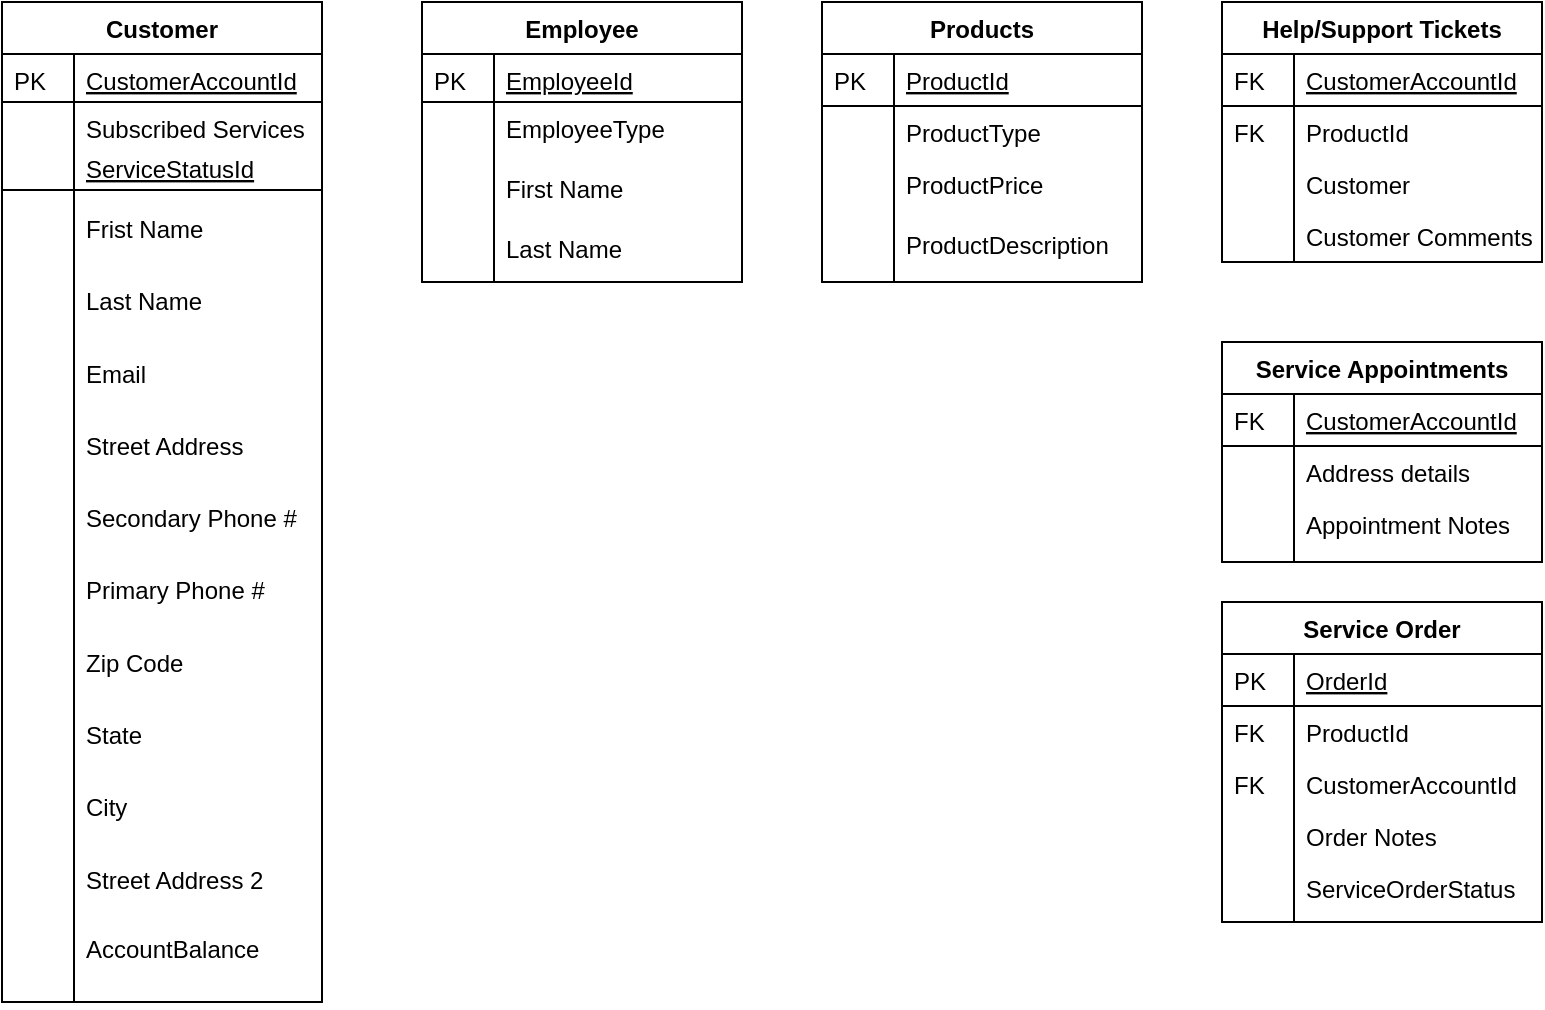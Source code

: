 <mxfile version="13.2.2" type="device" pages="2"><diagram id="C5RBs43oDa-KdzZeNtuy" name="Page-1"><mxGraphModel dx="1385" dy="718" grid="1" gridSize="10" guides="1" tooltips="1" connect="1" arrows="1" fold="1" page="1" pageScale="1" pageWidth="2000" pageHeight="1000" math="0" shadow="0"><root><mxCell id="WIyWlLk6GJQsqaUBKTNV-0"/><mxCell id="WIyWlLk6GJQsqaUBKTNV-1" parent="WIyWlLk6GJQsqaUBKTNV-0"/><mxCell id="6TIMgEVqLpASCkHf7_J--1" value="Customer" style="swimlane;fontStyle=1;childLayout=stackLayout;horizontal=1;startSize=26;horizontalStack=0;resizeParent=1;resizeLast=0;collapsible=1;marginBottom=0;rounded=0;shadow=0;strokeWidth=1;" parent="WIyWlLk6GJQsqaUBKTNV-1" vertex="1"><mxGeometry x="190" y="70" width="160" height="500" as="geometry"><mxRectangle x="260" y="270" width="160" height="26" as="alternateBounds"/></mxGeometry></mxCell><mxCell id="6TIMgEVqLpASCkHf7_J--2" value="CustomerAccountId" style="shape=partialRectangle;top=0;left=0;right=0;bottom=1;align=left;verticalAlign=top;fillColor=none;spacingLeft=40;spacingRight=4;overflow=hidden;rotatable=0;points=[[0,0.5],[1,0.5]];portConstraint=eastwest;dropTarget=0;rounded=0;shadow=0;strokeWidth=1;fontStyle=4" parent="6TIMgEVqLpASCkHf7_J--1" vertex="1"><mxGeometry y="26" width="160" height="24" as="geometry"/></mxCell><mxCell id="6TIMgEVqLpASCkHf7_J--3" value="PK" style="shape=partialRectangle;top=0;left=0;bottom=0;fillColor=none;align=left;verticalAlign=top;spacingLeft=4;spacingRight=4;overflow=hidden;rotatable=0;points=[];portConstraint=eastwest;part=1;" parent="6TIMgEVqLpASCkHf7_J--2" vertex="1" connectable="0"><mxGeometry width="36" height="24" as="geometry"/></mxCell><mxCell id="6TIMgEVqLpASCkHf7_J--72" value="Subscribed Services" style="shape=partialRectangle;top=0;left=0;right=0;bottom=0;align=left;verticalAlign=top;fillColor=none;spacingLeft=40;spacingRight=4;overflow=hidden;rotatable=0;points=[[0,0.5],[1,0.5]];portConstraint=eastwest;dropTarget=0;rounded=0;shadow=0;strokeWidth=1;" parent="6TIMgEVqLpASCkHf7_J--1" vertex="1"><mxGeometry y="50" width="160" height="50" as="geometry"/></mxCell><mxCell id="6TIMgEVqLpASCkHf7_J--73" value="" style="shape=partialRectangle;top=0;left=0;bottom=0;fillColor=none;align=left;verticalAlign=top;spacingLeft=4;spacingRight=4;overflow=hidden;rotatable=0;points=[];portConstraint=eastwest;part=1;" parent="6TIMgEVqLpASCkHf7_J--72" vertex="1" connectable="0"><mxGeometry width="36" height="50.0" as="geometry"/></mxCell><mxCell id="6TIMgEVqLpASCkHf7_J--4" value="Frist Name" style="shape=partialRectangle;top=0;left=0;right=0;bottom=0;align=left;verticalAlign=top;fillColor=none;spacingLeft=40;spacingRight=4;overflow=hidden;rotatable=0;points=[[0,0.5],[1,0.5]];portConstraint=eastwest;dropTarget=0;rounded=0;shadow=0;strokeWidth=1;" parent="6TIMgEVqLpASCkHf7_J--1" vertex="1"><mxGeometry y="100" width="160" height="36.14" as="geometry"/></mxCell><mxCell id="6TIMgEVqLpASCkHf7_J--5" value="" style="shape=partialRectangle;top=0;left=0;bottom=0;fillColor=none;align=left;verticalAlign=top;spacingLeft=4;spacingRight=4;overflow=hidden;rotatable=0;points=[];portConstraint=eastwest;part=1;" parent="6TIMgEVqLpASCkHf7_J--4" vertex="1" connectable="0"><mxGeometry width="36" height="36.14" as="geometry"/></mxCell><mxCell id="6TIMgEVqLpASCkHf7_J--220" value="Last Name" style="shape=partialRectangle;top=0;left=0;right=0;bottom=0;align=left;verticalAlign=top;fillColor=none;spacingLeft=40;spacingRight=4;overflow=hidden;rotatable=0;points=[[0,0.5],[1,0.5]];portConstraint=eastwest;dropTarget=0;rounded=0;shadow=0;strokeWidth=1;" parent="6TIMgEVqLpASCkHf7_J--1" vertex="1"><mxGeometry y="136.14" width="160" height="36.14" as="geometry"/></mxCell><mxCell id="6TIMgEVqLpASCkHf7_J--221" value="" style="shape=partialRectangle;top=0;left=0;bottom=0;fillColor=none;align=left;verticalAlign=top;spacingLeft=4;spacingRight=4;overflow=hidden;rotatable=0;points=[];portConstraint=eastwest;part=1;" parent="6TIMgEVqLpASCkHf7_J--220" vertex="1" connectable="0"><mxGeometry width="36" height="36.14" as="geometry"/></mxCell><mxCell id="6TIMgEVqLpASCkHf7_J--6" value="Email" style="shape=partialRectangle;top=0;left=0;right=0;bottom=0;align=left;verticalAlign=top;fillColor=none;spacingLeft=40;spacingRight=4;overflow=hidden;rotatable=0;points=[[0,0.5],[1,0.5]];portConstraint=eastwest;dropTarget=0;rounded=0;shadow=0;strokeWidth=1;" parent="6TIMgEVqLpASCkHf7_J--1" vertex="1"><mxGeometry y="172.279" width="160" height="36.14" as="geometry"/></mxCell><mxCell id="6TIMgEVqLpASCkHf7_J--7" value="" style="shape=partialRectangle;top=0;left=0;bottom=0;fillColor=none;align=left;verticalAlign=top;spacingLeft=4;spacingRight=4;overflow=hidden;rotatable=0;points=[];portConstraint=eastwest;part=1;" parent="6TIMgEVqLpASCkHf7_J--6" vertex="1" connectable="0"><mxGeometry width="36" height="36.14" as="geometry"/></mxCell><mxCell id="6TIMgEVqLpASCkHf7_J--60" value="Street Address" style="shape=partialRectangle;top=0;left=0;right=0;bottom=0;align=left;verticalAlign=top;fillColor=none;spacingLeft=40;spacingRight=4;overflow=hidden;rotatable=0;points=[[0,0.5],[1,0.5]];portConstraint=eastwest;dropTarget=0;rounded=0;shadow=0;strokeWidth=1;" parent="6TIMgEVqLpASCkHf7_J--1" vertex="1"><mxGeometry y="208.419" width="160" height="36.14" as="geometry"/></mxCell><mxCell id="6TIMgEVqLpASCkHf7_J--61" value="" style="shape=partialRectangle;top=0;left=0;bottom=0;fillColor=none;align=left;verticalAlign=top;spacingLeft=4;spacingRight=4;overflow=hidden;rotatable=0;points=[];portConstraint=eastwest;part=1;" parent="6TIMgEVqLpASCkHf7_J--60" vertex="1" connectable="0"><mxGeometry width="36" height="36.14" as="geometry"/></mxCell><mxCell id="6TIMgEVqLpASCkHf7_J--70" value="Secondary Phone #" style="shape=partialRectangle;top=0;left=0;right=0;bottom=0;align=left;verticalAlign=top;fillColor=none;spacingLeft=40;spacingRight=4;overflow=hidden;rotatable=0;points=[[0,0.5],[1,0.5]];portConstraint=eastwest;dropTarget=0;rounded=0;shadow=0;strokeWidth=1;" parent="6TIMgEVqLpASCkHf7_J--1" vertex="1"><mxGeometry y="244.558" width="160" height="36.14" as="geometry"/></mxCell><mxCell id="6TIMgEVqLpASCkHf7_J--71" value="" style="shape=partialRectangle;top=0;left=0;bottom=0;fillColor=none;align=left;verticalAlign=top;spacingLeft=4;spacingRight=4;overflow=hidden;rotatable=0;points=[];portConstraint=eastwest;part=1;" parent="6TIMgEVqLpASCkHf7_J--70" vertex="1" connectable="0"><mxGeometry width="36" height="36.14" as="geometry"/></mxCell><mxCell id="6TIMgEVqLpASCkHf7_J--68" value="Primary Phone #" style="shape=partialRectangle;top=0;left=0;right=0;bottom=0;align=left;verticalAlign=top;fillColor=none;spacingLeft=40;spacingRight=4;overflow=hidden;rotatable=0;points=[[0,0.5],[1,0.5]];portConstraint=eastwest;dropTarget=0;rounded=0;shadow=0;strokeWidth=1;" parent="6TIMgEVqLpASCkHf7_J--1" vertex="1"><mxGeometry y="280.698" width="160" height="36.14" as="geometry"/></mxCell><mxCell id="6TIMgEVqLpASCkHf7_J--69" value="" style="shape=partialRectangle;top=0;left=0;bottom=0;fillColor=none;align=left;verticalAlign=top;spacingLeft=4;spacingRight=4;overflow=hidden;rotatable=0;points=[];portConstraint=eastwest;part=1;" parent="6TIMgEVqLpASCkHf7_J--68" vertex="1" connectable="0"><mxGeometry width="36" height="36.14" as="geometry"/></mxCell><mxCell id="6TIMgEVqLpASCkHf7_J--66" value="Zip Code" style="shape=partialRectangle;top=0;left=0;right=0;bottom=0;align=left;verticalAlign=top;fillColor=none;spacingLeft=40;spacingRight=4;overflow=hidden;rotatable=0;points=[[0,0.5],[1,0.5]];portConstraint=eastwest;dropTarget=0;rounded=0;shadow=0;strokeWidth=1;" parent="6TIMgEVqLpASCkHf7_J--1" vertex="1"><mxGeometry y="316.837" width="160" height="36.14" as="geometry"/></mxCell><mxCell id="6TIMgEVqLpASCkHf7_J--67" value="" style="shape=partialRectangle;top=0;left=0;bottom=0;fillColor=none;align=left;verticalAlign=top;spacingLeft=4;spacingRight=4;overflow=hidden;rotatable=0;points=[];portConstraint=eastwest;part=1;" parent="6TIMgEVqLpASCkHf7_J--66" vertex="1" connectable="0"><mxGeometry width="36" height="36.14" as="geometry"/></mxCell><mxCell id="6TIMgEVqLpASCkHf7_J--64" value="State" style="shape=partialRectangle;top=0;left=0;right=0;bottom=0;align=left;verticalAlign=top;fillColor=none;spacingLeft=40;spacingRight=4;overflow=hidden;rotatable=0;points=[[0,0.5],[1,0.5]];portConstraint=eastwest;dropTarget=0;rounded=0;shadow=0;strokeWidth=1;" parent="6TIMgEVqLpASCkHf7_J--1" vertex="1"><mxGeometry y="352.977" width="160" height="36.14" as="geometry"/></mxCell><mxCell id="6TIMgEVqLpASCkHf7_J--65" value="" style="shape=partialRectangle;top=0;left=0;bottom=0;fillColor=none;align=left;verticalAlign=top;spacingLeft=4;spacingRight=4;overflow=hidden;rotatable=0;points=[];portConstraint=eastwest;part=1;" parent="6TIMgEVqLpASCkHf7_J--64" vertex="1" connectable="0"><mxGeometry width="36" height="36.14" as="geometry"/></mxCell><mxCell id="6TIMgEVqLpASCkHf7_J--62" value="City" style="shape=partialRectangle;top=0;left=0;right=0;bottom=0;align=left;verticalAlign=top;fillColor=none;spacingLeft=40;spacingRight=4;overflow=hidden;rotatable=0;points=[[0,0.5],[1,0.5]];portConstraint=eastwest;dropTarget=0;rounded=0;shadow=0;strokeWidth=1;" parent="6TIMgEVqLpASCkHf7_J--1" vertex="1"><mxGeometry y="389.116" width="160" height="36.14" as="geometry"/></mxCell><mxCell id="6TIMgEVqLpASCkHf7_J--63" value="" style="shape=partialRectangle;top=0;left=0;bottom=0;fillColor=none;align=left;verticalAlign=top;spacingLeft=4;spacingRight=4;overflow=hidden;rotatable=0;points=[];portConstraint=eastwest;part=1;" parent="6TIMgEVqLpASCkHf7_J--62" vertex="1" connectable="0"><mxGeometry width="36" height="36.14" as="geometry"/></mxCell><mxCell id="6TIMgEVqLpASCkHf7_J--58" value="Street Address 2" style="shape=partialRectangle;top=0;left=0;right=0;bottom=0;align=left;verticalAlign=top;fillColor=none;spacingLeft=40;spacingRight=4;overflow=hidden;rotatable=0;points=[[0,0.5],[1,0.5]];portConstraint=eastwest;dropTarget=0;rounded=0;shadow=0;strokeWidth=1;" parent="6TIMgEVqLpASCkHf7_J--1" vertex="1"><mxGeometry y="425.256" width="160" height="36.14" as="geometry"/></mxCell><mxCell id="6TIMgEVqLpASCkHf7_J--59" value="" style="shape=partialRectangle;top=0;left=0;bottom=0;fillColor=none;align=left;verticalAlign=top;spacingLeft=4;spacingRight=4;overflow=hidden;rotatable=0;points=[];portConstraint=eastwest;part=1;" parent="6TIMgEVqLpASCkHf7_J--58" vertex="1" connectable="0"><mxGeometry width="36" height="36.14" as="geometry"/></mxCell><mxCell id="uf_ntoXyUk2E6MVctirq-0" value="Employee" style="swimlane;fontStyle=1;childLayout=stackLayout;horizontal=1;startSize=26;horizontalStack=0;resizeParent=1;resizeLast=0;collapsible=1;marginBottom=0;rounded=0;shadow=0;strokeWidth=1;" parent="WIyWlLk6GJQsqaUBKTNV-1" vertex="1"><mxGeometry x="400" y="70" width="160" height="140" as="geometry"><mxRectangle x="260" y="270" width="160" height="26" as="alternateBounds"/></mxGeometry></mxCell><mxCell id="uf_ntoXyUk2E6MVctirq-1" value="EmployeeId" style="shape=partialRectangle;top=0;left=0;right=0;bottom=1;align=left;verticalAlign=top;fillColor=none;spacingLeft=40;spacingRight=4;overflow=hidden;rotatable=0;points=[[0,0.5],[1,0.5]];portConstraint=eastwest;dropTarget=0;rounded=0;shadow=0;strokeWidth=1;fontStyle=4" parent="uf_ntoXyUk2E6MVctirq-0" vertex="1"><mxGeometry y="26" width="160" height="24" as="geometry"/></mxCell><mxCell id="uf_ntoXyUk2E6MVctirq-2" value="PK" style="shape=partialRectangle;top=0;left=0;bottom=0;fillColor=none;align=left;verticalAlign=top;spacingLeft=4;spacingRight=4;overflow=hidden;rotatable=0;points=[];portConstraint=eastwest;part=1;" parent="uf_ntoXyUk2E6MVctirq-1" vertex="1" connectable="0"><mxGeometry width="36" height="24" as="geometry"/></mxCell><mxCell id="uf_ntoXyUk2E6MVctirq-3" value="EmployeeType" style="shape=partialRectangle;top=0;left=0;right=0;bottom=0;align=left;verticalAlign=top;fillColor=none;spacingLeft=40;spacingRight=4;overflow=hidden;rotatable=0;points=[[0,0.5],[1,0.5]];portConstraint=eastwest;dropTarget=0;rounded=0;shadow=0;strokeWidth=1;" parent="uf_ntoXyUk2E6MVctirq-0" vertex="1"><mxGeometry y="50" width="160" height="30" as="geometry"/></mxCell><mxCell id="uf_ntoXyUk2E6MVctirq-4" value="" style="shape=partialRectangle;top=0;left=0;bottom=0;fillColor=none;align=left;verticalAlign=top;spacingLeft=4;spacingRight=4;overflow=hidden;rotatable=0;points=[];portConstraint=eastwest;part=1;" parent="uf_ntoXyUk2E6MVctirq-3" vertex="1" connectable="0"><mxGeometry width="36" height="30.0" as="geometry"/></mxCell><mxCell id="uf_ntoXyUk2E6MVctirq-5" value="First Name" style="shape=partialRectangle;top=0;left=0;right=0;bottom=0;align=left;verticalAlign=top;fillColor=none;spacingLeft=40;spacingRight=4;overflow=hidden;rotatable=0;points=[[0,0.5],[1,0.5]];portConstraint=eastwest;dropTarget=0;rounded=0;shadow=0;strokeWidth=1;" parent="uf_ntoXyUk2E6MVctirq-0" vertex="1"><mxGeometry y="80" width="160" height="30" as="geometry"/></mxCell><mxCell id="uf_ntoXyUk2E6MVctirq-6" value="" style="shape=partialRectangle;top=0;left=0;bottom=0;fillColor=none;align=left;verticalAlign=top;spacingLeft=4;spacingRight=4;overflow=hidden;rotatable=0;points=[];portConstraint=eastwest;part=1;" parent="uf_ntoXyUk2E6MVctirq-5" vertex="1" connectable="0"><mxGeometry width="36" height="30.0" as="geometry"/></mxCell><mxCell id="uf_ntoXyUk2E6MVctirq-7" value="Last Name" style="shape=partialRectangle;top=0;left=0;right=0;bottom=0;align=left;verticalAlign=top;fillColor=none;spacingLeft=40;spacingRight=4;overflow=hidden;rotatable=0;points=[[0,0.5],[1,0.5]];portConstraint=eastwest;dropTarget=0;rounded=0;shadow=0;strokeWidth=1;" parent="uf_ntoXyUk2E6MVctirq-0" vertex="1"><mxGeometry y="110" width="160" height="30" as="geometry"/></mxCell><mxCell id="uf_ntoXyUk2E6MVctirq-8" value="" style="shape=partialRectangle;top=0;left=0;bottom=0;fillColor=none;align=left;verticalAlign=top;spacingLeft=4;spacingRight=4;overflow=hidden;rotatable=0;points=[];portConstraint=eastwest;part=1;" parent="uf_ntoXyUk2E6MVctirq-7" vertex="1" connectable="0"><mxGeometry width="36" height="30.0" as="geometry"/></mxCell><mxCell id="6TIMgEVqLpASCkHf7_J--240" value="Products" style="swimlane;fontStyle=1;childLayout=stackLayout;horizontal=1;startSize=26;horizontalStack=0;resizeParent=1;resizeLast=0;collapsible=1;marginBottom=0;rounded=0;shadow=0;strokeWidth=1;" parent="WIyWlLk6GJQsqaUBKTNV-1" vertex="1"><mxGeometry x="600" y="70" width="160" height="140" as="geometry"><mxRectangle x="20" y="80" width="160" height="26" as="alternateBounds"/></mxGeometry></mxCell><mxCell id="6TIMgEVqLpASCkHf7_J--241" value="ProductId" style="shape=partialRectangle;top=0;left=0;right=0;bottom=1;align=left;verticalAlign=top;fillColor=none;spacingLeft=40;spacingRight=4;overflow=hidden;rotatable=0;points=[[0,0.5],[1,0.5]];portConstraint=eastwest;dropTarget=0;rounded=0;shadow=0;strokeWidth=1;fontStyle=4" parent="6TIMgEVqLpASCkHf7_J--240" vertex="1"><mxGeometry y="26" width="160" height="26" as="geometry"/></mxCell><mxCell id="6TIMgEVqLpASCkHf7_J--242" value="PK" style="shape=partialRectangle;top=0;left=0;bottom=0;fillColor=none;align=left;verticalAlign=top;spacingLeft=4;spacingRight=4;overflow=hidden;rotatable=0;points=[];portConstraint=eastwest;part=1;" parent="6TIMgEVqLpASCkHf7_J--241" vertex="1" connectable="0"><mxGeometry width="36" height="26" as="geometry"/></mxCell><mxCell id="6TIMgEVqLpASCkHf7_J--243" value="ProductType" style="shape=partialRectangle;top=0;left=0;right=0;bottom=0;align=left;verticalAlign=top;fillColor=none;spacingLeft=40;spacingRight=4;overflow=hidden;rotatable=0;points=[[0,0.5],[1,0.5]];portConstraint=eastwest;dropTarget=0;rounded=0;shadow=0;strokeWidth=1;" parent="6TIMgEVqLpASCkHf7_J--240" vertex="1"><mxGeometry y="52" width="160" height="26" as="geometry"/></mxCell><mxCell id="6TIMgEVqLpASCkHf7_J--244" value="" style="shape=partialRectangle;top=0;left=0;bottom=0;fillColor=none;align=left;verticalAlign=top;spacingLeft=4;spacingRight=4;overflow=hidden;rotatable=0;points=[];portConstraint=eastwest;part=1;" parent="6TIMgEVqLpASCkHf7_J--243" vertex="1" connectable="0"><mxGeometry width="36" height="26" as="geometry"/></mxCell><mxCell id="uf_ntoXyUk2E6MVctirq-9" value="ProductPrice" style="shape=partialRectangle;top=0;left=0;right=0;bottom=0;align=left;verticalAlign=top;fillColor=none;spacingLeft=40;spacingRight=4;overflow=hidden;rotatable=0;points=[[0,0.5],[1,0.5]];portConstraint=eastwest;dropTarget=0;rounded=0;shadow=0;strokeWidth=1;" parent="6TIMgEVqLpASCkHf7_J--240" vertex="1"><mxGeometry y="78" width="160" height="32" as="geometry"/></mxCell><mxCell id="uf_ntoXyUk2E6MVctirq-10" value="" style="shape=partialRectangle;top=0;left=0;bottom=0;fillColor=none;align=left;verticalAlign=top;spacingLeft=4;spacingRight=4;overflow=hidden;rotatable=0;points=[];portConstraint=eastwest;part=1;" parent="uf_ntoXyUk2E6MVctirq-9" vertex="1" connectable="0"><mxGeometry width="36" height="32" as="geometry"/></mxCell><mxCell id="Mau-rdLdJy5V7OyNZs_M-0" value="Help/Support Tickets" style="swimlane;fontStyle=1;childLayout=stackLayout;horizontal=1;startSize=26;horizontalStack=0;resizeParent=1;resizeLast=0;collapsible=1;marginBottom=0;rounded=0;shadow=0;strokeWidth=1;" vertex="1" parent="WIyWlLk6GJQsqaUBKTNV-1"><mxGeometry x="800" y="70" width="160" height="130" as="geometry"><mxRectangle x="20" y="80" width="160" height="26" as="alternateBounds"/></mxGeometry></mxCell><mxCell id="Mau-rdLdJy5V7OyNZs_M-1" value="CustomerAccountId" style="shape=partialRectangle;top=0;left=0;right=0;bottom=1;align=left;verticalAlign=top;fillColor=none;spacingLeft=40;spacingRight=4;overflow=hidden;rotatable=0;points=[[0,0.5],[1,0.5]];portConstraint=eastwest;dropTarget=0;rounded=0;shadow=0;strokeWidth=1;fontStyle=4" vertex="1" parent="Mau-rdLdJy5V7OyNZs_M-0"><mxGeometry y="26" width="160" height="26" as="geometry"/></mxCell><mxCell id="Mau-rdLdJy5V7OyNZs_M-2" value="FK" style="shape=partialRectangle;top=0;left=0;bottom=0;fillColor=none;align=left;verticalAlign=top;spacingLeft=4;spacingRight=4;overflow=hidden;rotatable=0;points=[];portConstraint=eastwest;part=1;" vertex="1" connectable="0" parent="Mau-rdLdJy5V7OyNZs_M-1"><mxGeometry width="36" height="26" as="geometry"/></mxCell><mxCell id="Mau-rdLdJy5V7OyNZs_M-3" value="ProductId" style="shape=partialRectangle;top=0;left=0;right=0;bottom=0;align=left;verticalAlign=top;fillColor=none;spacingLeft=40;spacingRight=4;overflow=hidden;rotatable=0;points=[[0,0.5],[1,0.5]];portConstraint=eastwest;dropTarget=0;rounded=0;shadow=0;strokeWidth=1;" vertex="1" parent="Mau-rdLdJy5V7OyNZs_M-0"><mxGeometry y="52" width="160" height="26" as="geometry"/></mxCell><mxCell id="Mau-rdLdJy5V7OyNZs_M-4" value="FK" style="shape=partialRectangle;top=0;left=0;bottom=0;fillColor=none;align=left;verticalAlign=top;spacingLeft=4;spacingRight=4;overflow=hidden;rotatable=0;points=[];portConstraint=eastwest;part=1;" vertex="1" connectable="0" parent="Mau-rdLdJy5V7OyNZs_M-3"><mxGeometry width="36" height="26" as="geometry"/></mxCell><mxCell id="Mau-rdLdJy5V7OyNZs_M-22" value="Customer" style="shape=partialRectangle;top=0;left=0;right=0;bottom=0;align=left;verticalAlign=top;fillColor=none;spacingLeft=40;spacingRight=4;overflow=hidden;rotatable=0;points=[[0,0.5],[1,0.5]];portConstraint=eastwest;dropTarget=0;rounded=0;shadow=0;strokeWidth=1;" vertex="1" parent="Mau-rdLdJy5V7OyNZs_M-0"><mxGeometry y="78" width="160" height="26" as="geometry"/></mxCell><mxCell id="Mau-rdLdJy5V7OyNZs_M-23" value="" style="shape=partialRectangle;top=0;left=0;bottom=0;fillColor=none;align=left;verticalAlign=top;spacingLeft=4;spacingRight=4;overflow=hidden;rotatable=0;points=[];portConstraint=eastwest;part=1;" vertex="1" connectable="0" parent="Mau-rdLdJy5V7OyNZs_M-22"><mxGeometry width="36" height="26" as="geometry"/></mxCell><mxCell id="Mau-rdLdJy5V7OyNZs_M-20" value="Customer Comments" style="shape=partialRectangle;top=0;left=0;right=0;bottom=0;align=left;verticalAlign=top;fillColor=none;spacingLeft=40;spacingRight=4;overflow=hidden;rotatable=0;points=[[0,0.5],[1,0.5]];portConstraint=eastwest;dropTarget=0;rounded=0;shadow=0;strokeWidth=1;" vertex="1" parent="WIyWlLk6GJQsqaUBKTNV-1"><mxGeometry x="800" y="174" width="160" height="26" as="geometry"/></mxCell><mxCell id="Mau-rdLdJy5V7OyNZs_M-21" value="" style="shape=partialRectangle;top=0;left=0;bottom=0;fillColor=none;align=left;verticalAlign=top;spacingLeft=4;spacingRight=4;overflow=hidden;rotatable=0;points=[];portConstraint=eastwest;part=1;" vertex="1" connectable="0" parent="Mau-rdLdJy5V7OyNZs_M-20"><mxGeometry width="36" height="26" as="geometry"/></mxCell><mxCell id="6TIMgEVqLpASCkHf7_J--209" value="ServiceStatusId" style="shape=partialRectangle;top=0;left=0;right=0;bottom=1;align=left;verticalAlign=top;fillColor=none;spacingLeft=40;spacingRight=4;overflow=hidden;rotatable=0;points=[[0,0.5],[1,0.5]];portConstraint=eastwest;dropTarget=0;rounded=0;shadow=0;strokeWidth=1;fontStyle=4" parent="WIyWlLk6GJQsqaUBKTNV-1" vertex="1"><mxGeometry x="190" y="140" width="160" height="24" as="geometry"/></mxCell><mxCell id="6TIMgEVqLpASCkHf7_J--210" value="" style="shape=partialRectangle;top=0;left=0;bottom=0;fillColor=none;align=left;verticalAlign=top;spacingLeft=4;spacingRight=4;overflow=hidden;rotatable=0;points=[];portConstraint=eastwest;part=1;" parent="6TIMgEVqLpASCkHf7_J--209" vertex="1" connectable="0"><mxGeometry width="36" height="24" as="geometry"/></mxCell><mxCell id="jNw6Ai2htHSeUq5KYP3C-0" value="ProductDescription" style="shape=partialRectangle;top=0;left=0;right=0;bottom=0;align=left;verticalAlign=top;fillColor=none;spacingLeft=40;spacingRight=4;overflow=hidden;rotatable=0;points=[[0,0.5],[1,0.5]];portConstraint=eastwest;dropTarget=0;rounded=0;shadow=0;strokeWidth=1;" vertex="1" parent="WIyWlLk6GJQsqaUBKTNV-1"><mxGeometry x="600" y="178" width="160" height="32" as="geometry"/></mxCell><mxCell id="jNw6Ai2htHSeUq5KYP3C-1" value="" style="shape=partialRectangle;top=0;left=0;bottom=0;fillColor=none;align=left;verticalAlign=top;spacingLeft=4;spacingRight=4;overflow=hidden;rotatable=0;points=[];portConstraint=eastwest;part=1;" vertex="1" connectable="0" parent="jNw6Ai2htHSeUq5KYP3C-0"><mxGeometry width="36" height="32" as="geometry"/></mxCell><mxCell id="BrKRQb4_ONstLvZKVU4N-0" value="AccountBalance" style="shape=partialRectangle;top=0;left=0;right=0;bottom=0;align=left;verticalAlign=top;fillColor=none;spacingLeft=40;spacingRight=4;overflow=hidden;rotatable=0;points=[[0,0.5],[1,0.5]];portConstraint=eastwest;dropTarget=0;rounded=0;shadow=0;strokeWidth=1;" vertex="1" parent="WIyWlLk6GJQsqaUBKTNV-1"><mxGeometry x="190" y="530" width="160" height="40" as="geometry"/></mxCell><mxCell id="BrKRQb4_ONstLvZKVU4N-1" value="" style="shape=partialRectangle;top=0;left=0;bottom=0;fillColor=none;align=left;verticalAlign=top;spacingLeft=4;spacingRight=4;overflow=hidden;rotatable=0;points=[];portConstraint=eastwest;part=1;" vertex="1" connectable="0" parent="BrKRQb4_ONstLvZKVU4N-0"><mxGeometry width="36" height="40.0" as="geometry"/></mxCell><mxCell id="s7gVNLoMZXVdu_jFmXC9-0" value="Service Appointments" style="swimlane;fontStyle=1;childLayout=stackLayout;horizontal=1;startSize=26;horizontalStack=0;resizeParent=1;resizeLast=0;collapsible=1;marginBottom=0;rounded=0;shadow=0;strokeWidth=1;" parent="WIyWlLk6GJQsqaUBKTNV-1" vertex="1"><mxGeometry x="800" y="240" width="160" height="110" as="geometry"><mxRectangle x="20" y="80" width="160" height="26" as="alternateBounds"/></mxGeometry></mxCell><mxCell id="s7gVNLoMZXVdu_jFmXC9-1" value="CustomerAccountId" style="shape=partialRectangle;top=0;left=0;right=0;bottom=1;align=left;verticalAlign=top;fillColor=none;spacingLeft=40;spacingRight=4;overflow=hidden;rotatable=0;points=[[0,0.5],[1,0.5]];portConstraint=eastwest;dropTarget=0;rounded=0;shadow=0;strokeWidth=1;fontStyle=4" parent="s7gVNLoMZXVdu_jFmXC9-0" vertex="1"><mxGeometry y="26" width="160" height="26" as="geometry"/></mxCell><mxCell id="s7gVNLoMZXVdu_jFmXC9-2" value="FK" style="shape=partialRectangle;top=0;left=0;bottom=0;fillColor=none;align=left;verticalAlign=top;spacingLeft=4;spacingRight=4;overflow=hidden;rotatable=0;points=[];portConstraint=eastwest;part=1;" parent="s7gVNLoMZXVdu_jFmXC9-1" vertex="1" connectable="0"><mxGeometry width="36" height="26" as="geometry"/></mxCell><mxCell id="s7gVNLoMZXVdu_jFmXC9-3" value="Address details" style="shape=partialRectangle;top=0;left=0;right=0;bottom=0;align=left;verticalAlign=top;fillColor=none;spacingLeft=40;spacingRight=4;overflow=hidden;rotatable=0;points=[[0,0.5],[1,0.5]];portConstraint=eastwest;dropTarget=0;rounded=0;shadow=0;strokeWidth=1;" parent="s7gVNLoMZXVdu_jFmXC9-0" vertex="1"><mxGeometry y="52" width="160" height="26" as="geometry"/></mxCell><mxCell id="s7gVNLoMZXVdu_jFmXC9-4" value="" style="shape=partialRectangle;top=0;left=0;bottom=0;fillColor=none;align=left;verticalAlign=top;spacingLeft=4;spacingRight=4;overflow=hidden;rotatable=0;points=[];portConstraint=eastwest;part=1;" parent="s7gVNLoMZXVdu_jFmXC9-3" vertex="1" connectable="0"><mxGeometry width="36" height="26" as="geometry"/></mxCell><mxCell id="Ux2rvoWP_uHuG9BPrIL7-13" value="Appointment Notes" style="shape=partialRectangle;top=0;left=0;right=0;bottom=0;align=left;verticalAlign=top;fillColor=none;spacingLeft=40;spacingRight=4;overflow=hidden;rotatable=0;points=[[0,0.5],[1,0.5]];portConstraint=eastwest;dropTarget=0;rounded=0;shadow=0;strokeWidth=1;" vertex="1" parent="s7gVNLoMZXVdu_jFmXC9-0"><mxGeometry y="78" width="160" height="32" as="geometry"/></mxCell><mxCell id="Ux2rvoWP_uHuG9BPrIL7-14" value="" style="shape=partialRectangle;top=0;left=0;bottom=0;fillColor=none;align=left;verticalAlign=top;spacingLeft=4;spacingRight=4;overflow=hidden;rotatable=0;points=[];portConstraint=eastwest;part=1;" vertex="1" connectable="0" parent="Ux2rvoWP_uHuG9BPrIL7-13"><mxGeometry width="36" height="32" as="geometry"/></mxCell><mxCell id="Ux2rvoWP_uHuG9BPrIL7-0" value="Service Order" style="swimlane;fontStyle=1;childLayout=stackLayout;horizontal=1;startSize=26;horizontalStack=0;resizeParent=1;resizeLast=0;collapsible=1;marginBottom=0;rounded=0;shadow=0;strokeWidth=1;" vertex="1" parent="WIyWlLk6GJQsqaUBKTNV-1"><mxGeometry x="800" y="370" width="160" height="160" as="geometry"><mxRectangle x="20" y="80" width="160" height="26" as="alternateBounds"/></mxGeometry></mxCell><mxCell id="Ux2rvoWP_uHuG9BPrIL7-1" value="OrderId" style="shape=partialRectangle;top=0;left=0;right=0;bottom=1;align=left;verticalAlign=top;fillColor=none;spacingLeft=40;spacingRight=4;overflow=hidden;rotatable=0;points=[[0,0.5],[1,0.5]];portConstraint=eastwest;dropTarget=0;rounded=0;shadow=0;strokeWidth=1;fontStyle=4" vertex="1" parent="Ux2rvoWP_uHuG9BPrIL7-0"><mxGeometry y="26" width="160" height="26" as="geometry"/></mxCell><mxCell id="Ux2rvoWP_uHuG9BPrIL7-2" value="PK" style="shape=partialRectangle;top=0;left=0;bottom=0;fillColor=none;align=left;verticalAlign=top;spacingLeft=4;spacingRight=4;overflow=hidden;rotatable=0;points=[];portConstraint=eastwest;part=1;" vertex="1" connectable="0" parent="Ux2rvoWP_uHuG9BPrIL7-1"><mxGeometry width="36" height="26" as="geometry"/></mxCell><mxCell id="Ux2rvoWP_uHuG9BPrIL7-3" value="ProductId" style="shape=partialRectangle;top=0;left=0;right=0;bottom=0;align=left;verticalAlign=top;fillColor=none;spacingLeft=40;spacingRight=4;overflow=hidden;rotatable=0;points=[[0,0.5],[1,0.5]];portConstraint=eastwest;dropTarget=0;rounded=0;shadow=0;strokeWidth=1;" vertex="1" parent="Ux2rvoWP_uHuG9BPrIL7-0"><mxGeometry y="52" width="160" height="26" as="geometry"/></mxCell><mxCell id="Ux2rvoWP_uHuG9BPrIL7-4" value="FK" style="shape=partialRectangle;top=0;left=0;bottom=0;fillColor=none;align=left;verticalAlign=top;spacingLeft=4;spacingRight=4;overflow=hidden;rotatable=0;points=[];portConstraint=eastwest;part=1;" vertex="1" connectable="0" parent="Ux2rvoWP_uHuG9BPrIL7-3"><mxGeometry width="36" height="26" as="geometry"/></mxCell><mxCell id="Ux2rvoWP_uHuG9BPrIL7-5" value="CustomerAccountId" style="shape=partialRectangle;top=0;left=0;right=0;bottom=0;align=left;verticalAlign=top;fillColor=none;spacingLeft=40;spacingRight=4;overflow=hidden;rotatable=0;points=[[0,0.5],[1,0.5]];portConstraint=eastwest;dropTarget=0;rounded=0;shadow=0;strokeWidth=1;" vertex="1" parent="Ux2rvoWP_uHuG9BPrIL7-0"><mxGeometry y="78" width="160" height="26" as="geometry"/></mxCell><mxCell id="Ux2rvoWP_uHuG9BPrIL7-6" value="FK" style="shape=partialRectangle;top=0;left=0;bottom=0;fillColor=none;align=left;verticalAlign=top;spacingLeft=4;spacingRight=4;overflow=hidden;rotatable=0;points=[];portConstraint=eastwest;part=1;" vertex="1" connectable="0" parent="Ux2rvoWP_uHuG9BPrIL7-5"><mxGeometry width="36" height="26" as="geometry"/></mxCell><mxCell id="Ux2rvoWP_uHuG9BPrIL7-11" value="Order Notes" style="shape=partialRectangle;top=0;left=0;right=0;bottom=0;align=left;verticalAlign=top;fillColor=none;spacingLeft=40;spacingRight=4;overflow=hidden;rotatable=0;points=[[0,0.5],[1,0.5]];portConstraint=eastwest;dropTarget=0;rounded=0;shadow=0;strokeWidth=1;" vertex="1" parent="Ux2rvoWP_uHuG9BPrIL7-0"><mxGeometry y="104" width="160" height="26" as="geometry"/></mxCell><mxCell id="Ux2rvoWP_uHuG9BPrIL7-12" value="" style="shape=partialRectangle;top=0;left=0;bottom=0;fillColor=none;align=left;verticalAlign=top;spacingLeft=4;spacingRight=4;overflow=hidden;rotatable=0;points=[];portConstraint=eastwest;part=1;" vertex="1" connectable="0" parent="Ux2rvoWP_uHuG9BPrIL7-11"><mxGeometry width="36" height="26" as="geometry"/></mxCell><mxCell id="Ux2rvoWP_uHuG9BPrIL7-15" value="ServiceOrderStatus" style="shape=partialRectangle;top=0;left=0;right=0;bottom=0;align=left;verticalAlign=top;fillColor=none;spacingLeft=40;spacingRight=4;overflow=hidden;rotatable=0;points=[[0,0.5],[1,0.5]];portConstraint=eastwest;dropTarget=0;rounded=0;shadow=0;strokeWidth=1;" vertex="1" parent="Ux2rvoWP_uHuG9BPrIL7-0"><mxGeometry y="130" width="160" height="30" as="geometry"/></mxCell><mxCell id="Ux2rvoWP_uHuG9BPrIL7-16" value="" style="shape=partialRectangle;top=0;left=0;bottom=0;fillColor=none;align=left;verticalAlign=top;spacingLeft=4;spacingRight=4;overflow=hidden;rotatable=0;points=[];portConstraint=eastwest;part=1;" vertex="1" connectable="0" parent="Ux2rvoWP_uHuG9BPrIL7-15"><mxGeometry width="36" height="30.0" as="geometry"/></mxCell></root></mxGraphModel></diagram><diagram id="eqAJX2hbf_iLEknOoHLD" name="Page-2"><mxGraphModel dx="1955" dy="1014" grid="1" gridSize="10" guides="1" tooltips="1" connect="1" arrows="1" fold="1" page="1" pageScale="1" pageWidth="2000" pageHeight="1000" math="0" shadow="0"><root><mxCell id="32x2w0a1ro-paWRvKWb_-0"/><mxCell id="32x2w0a1ro-paWRvKWb_-1" parent="32x2w0a1ro-paWRvKWb_-0"/><mxCell id="tLieQlpN-c0JDDizoLHo-6" value="" style="group" parent="32x2w0a1ro-paWRvKWb_-1" vertex="1" connectable="0"><mxGeometry x="840" y="550" width="200" height="210" as="geometry"/></mxCell><mxCell id="tLieQlpN-c0JDDizoLHo-7" value="Calendar" style="swimlane;fontStyle=1;childLayout=stackLayout;horizontal=1;startSize=26;horizontalStack=0;resizeParent=1;resizeLast=0;collapsible=1;marginBottom=0;rounded=0;shadow=0;strokeWidth=1;" parent="tLieQlpN-c0JDDizoLHo-6" vertex="1"><mxGeometry width="200" height="210" as="geometry"><mxRectangle x="20" y="80" width="160" height="26" as="alternateBounds"/></mxGeometry></mxCell><mxCell id="tLieQlpN-c0JDDizoLHo-8" value="DateTimeId" style="shape=partialRectangle;top=0;left=0;right=0;bottom=1;align=left;verticalAlign=top;fillColor=none;spacingLeft=40;spacingRight=4;overflow=hidden;rotatable=0;points=[[0,0.5],[1,0.5]];portConstraint=eastwest;dropTarget=0;rounded=0;shadow=0;strokeWidth=1;fontStyle=4" parent="tLieQlpN-c0JDDizoLHo-7" vertex="1"><mxGeometry y="26" width="200" height="24" as="geometry"/></mxCell><mxCell id="tLieQlpN-c0JDDizoLHo-9" value="PK" style="shape=partialRectangle;top=0;left=0;bottom=0;fillColor=none;align=left;verticalAlign=top;spacingLeft=4;spacingRight=4;overflow=hidden;rotatable=0;points=[];portConstraint=eastwest;part=1;" parent="tLieQlpN-c0JDDizoLHo-8" vertex="1" connectable="0"><mxGeometry width="40" height="24" as="geometry"/></mxCell><mxCell id="tLieQlpN-c0JDDizoLHo-10" value="" style="shape=partialRectangle;top=0;left=0;right=0;bottom=0;align=left;verticalAlign=top;fillColor=none;spacingLeft=40;spacingRight=4;overflow=hidden;rotatable=0;points=[[0,0.5],[1,0.5]];portConstraint=eastwest;dropTarget=0;rounded=0;shadow=0;strokeWidth=1;" parent="tLieQlpN-c0JDDizoLHo-7" vertex="1"><mxGeometry y="50" width="200" height="20" as="geometry"/></mxCell><mxCell id="tLieQlpN-c0JDDizoLHo-11" value="" style="shape=partialRectangle;top=0;left=0;bottom=0;fillColor=none;align=left;verticalAlign=top;spacingLeft=4;spacingRight=4;overflow=hidden;rotatable=0;points=[];portConstraint=eastwest;part=1;" parent="tLieQlpN-c0JDDizoLHo-10" vertex="1" connectable="0"><mxGeometry width="40" height="20" as="geometry"/></mxCell><mxCell id="tLieQlpN-c0JDDizoLHo-12" value="" style="group" parent="32x2w0a1ro-paWRvKWb_-1" vertex="1" connectable="0"><mxGeometry x="1200" y="180" width="160" height="230" as="geometry"/></mxCell><mxCell id="tLieQlpN-c0JDDizoLHo-13" value="Products" style="swimlane;fontStyle=1;childLayout=stackLayout;horizontal=1;startSize=26;horizontalStack=0;resizeParent=1;resizeLast=0;collapsible=1;marginBottom=0;rounded=0;shadow=0;strokeWidth=1;" parent="tLieQlpN-c0JDDizoLHo-12" vertex="1"><mxGeometry width="160" height="230" as="geometry"><mxRectangle x="20" y="80" width="160" height="26" as="alternateBounds"/></mxGeometry></mxCell><mxCell id="tLieQlpN-c0JDDizoLHo-14" value="ProductId" style="shape=partialRectangle;top=0;left=0;right=0;bottom=1;align=left;verticalAlign=top;fillColor=none;spacingLeft=40;spacingRight=4;overflow=hidden;rotatable=0;points=[[0,0.5],[1,0.5]];portConstraint=eastwest;dropTarget=0;rounded=0;shadow=0;strokeWidth=1;fontStyle=4" parent="tLieQlpN-c0JDDizoLHo-13" vertex="1"><mxGeometry y="26" width="160" height="26" as="geometry"/></mxCell><mxCell id="tLieQlpN-c0JDDizoLHo-15" value="FK" style="shape=partialRectangle;top=0;left=0;bottom=0;fillColor=none;align=left;verticalAlign=top;spacingLeft=4;spacingRight=4;overflow=hidden;rotatable=0;points=[];portConstraint=eastwest;part=1;" parent="tLieQlpN-c0JDDizoLHo-14" vertex="1" connectable="0"><mxGeometry width="36" height="26" as="geometry"/></mxCell><mxCell id="tLieQlpN-c0JDDizoLHo-16" value="ProdName" style="shape=partialRectangle;top=0;left=0;right=0;bottom=0;align=left;verticalAlign=top;fillColor=none;spacingLeft=40;spacingRight=4;overflow=hidden;rotatable=0;points=[[0,0.5],[1,0.5]];portConstraint=eastwest;dropTarget=0;rounded=0;shadow=0;strokeWidth=1;" parent="tLieQlpN-c0JDDizoLHo-13" vertex="1"><mxGeometry y="52" width="160" height="26" as="geometry"/></mxCell><mxCell id="tLieQlpN-c0JDDizoLHo-17" value="" style="shape=partialRectangle;top=0;left=0;bottom=0;fillColor=none;align=left;verticalAlign=top;spacingLeft=4;spacingRight=4;overflow=hidden;rotatable=0;points=[];portConstraint=eastwest;part=1;" parent="tLieQlpN-c0JDDizoLHo-16" vertex="1" connectable="0"><mxGeometry width="36" height="26" as="geometry"/></mxCell><mxCell id="tLieQlpN-c0JDDizoLHo-18" value="Price" style="shape=partialRectangle;top=0;left=0;right=0;bottom=0;align=left;verticalAlign=top;fillColor=none;spacingLeft=40;spacingRight=4;overflow=hidden;rotatable=0;points=[[0,0.5],[1,0.5]];portConstraint=eastwest;dropTarget=0;rounded=0;shadow=0;strokeWidth=1;" parent="tLieQlpN-c0JDDizoLHo-13" vertex="1"><mxGeometry y="78" width="160" height="26" as="geometry"/></mxCell><mxCell id="tLieQlpN-c0JDDizoLHo-19" value="" style="shape=partialRectangle;top=0;left=0;bottom=0;fillColor=none;align=left;verticalAlign=top;spacingLeft=4;spacingRight=4;overflow=hidden;rotatable=0;points=[];portConstraint=eastwest;part=1;" parent="tLieQlpN-c0JDDizoLHo-18" vertex="1" connectable="0"><mxGeometry width="36" height="26" as="geometry"/></mxCell><mxCell id="tLieQlpN-c0JDDizoLHo-20" value="Additional Fees" style="shape=partialRectangle;top=0;left=0;right=0;bottom=0;align=left;verticalAlign=top;fillColor=none;spacingLeft=40;spacingRight=4;overflow=hidden;rotatable=0;points=[[0,0.5],[1,0.5]];portConstraint=eastwest;dropTarget=0;rounded=0;shadow=0;strokeWidth=1;" parent="tLieQlpN-c0JDDizoLHo-13" vertex="1"><mxGeometry y="104" width="160" height="26" as="geometry"/></mxCell><mxCell id="tLieQlpN-c0JDDizoLHo-21" value="" style="shape=partialRectangle;top=0;left=0;bottom=0;fillColor=none;align=left;verticalAlign=top;spacingLeft=4;spacingRight=4;overflow=hidden;rotatable=0;points=[];portConstraint=eastwest;part=1;" parent="tLieQlpN-c0JDDizoLHo-20" vertex="1" connectable="0"><mxGeometry width="36" height="26" as="geometry"/></mxCell><mxCell id="tLieQlpN-c0JDDizoLHo-22" value="Description" style="shape=partialRectangle;top=0;left=0;right=0;bottom=0;align=left;verticalAlign=top;fillColor=none;spacingLeft=40;spacingRight=4;overflow=hidden;rotatable=0;points=[[0,0.5],[1,0.5]];portConstraint=eastwest;dropTarget=0;rounded=0;shadow=0;strokeWidth=1;" parent="tLieQlpN-c0JDDizoLHo-13" vertex="1"><mxGeometry y="130" width="160" height="26" as="geometry"/></mxCell><mxCell id="tLieQlpN-c0JDDizoLHo-23" value="" style="shape=partialRectangle;top=0;left=0;bottom=0;fillColor=none;align=left;verticalAlign=top;spacingLeft=4;spacingRight=4;overflow=hidden;rotatable=0;points=[];portConstraint=eastwest;part=1;" parent="tLieQlpN-c0JDDizoLHo-22" vertex="1" connectable="0"><mxGeometry width="36" height="26" as="geometry"/></mxCell><mxCell id="tLieQlpN-c0JDDizoLHo-78" value="Website" style="swimlane;fontStyle=1;childLayout=stackLayout;horizontal=1;startSize=26;horizontalStack=0;resizeParent=1;resizeLast=0;collapsible=1;marginBottom=0;rounded=0;shadow=0;strokeWidth=1;" parent="32x2w0a1ro-paWRvKWb_-1" vertex="1"><mxGeometry x="1580" y="30" width="270" height="80" as="geometry"><mxRectangle x="260" y="80" width="160" height="26" as="alternateBounds"/></mxGeometry></mxCell><mxCell id="tLieQlpN-c0JDDizoLHo-24" value="" style="swimlane;fontStyle=1;childLayout=stackLayout;horizontal=1;startSize=26;horizontalStack=0;resizeParent=1;resizeLast=0;collapsible=1;marginBottom=0;rounded=0;shadow=0;strokeWidth=1;" parent="32x2w0a1ro-paWRvKWb_-1" vertex="1"><mxGeometry x="1830" y="180" width="160" height="78" as="geometry"><mxRectangle x="20" y="80" width="160" height="26" as="alternateBounds"/></mxGeometry></mxCell><mxCell id="tLieQlpN-c0JDDizoLHo-25" value="" style="shape=partialRectangle;top=0;left=0;right=0;bottom=1;align=left;verticalAlign=top;fillColor=none;spacingLeft=40;spacingRight=4;overflow=hidden;rotatable=0;points=[[0,0.5],[1,0.5]];portConstraint=eastwest;dropTarget=0;rounded=0;shadow=0;strokeWidth=1;fontStyle=4" parent="tLieQlpN-c0JDDizoLHo-24" vertex="1"><mxGeometry y="26" width="160" height="26" as="geometry"/></mxCell><mxCell id="tLieQlpN-c0JDDizoLHo-26" value="" style="shape=partialRectangle;top=0;left=0;bottom=0;fillColor=none;align=left;verticalAlign=top;spacingLeft=4;spacingRight=4;overflow=hidden;rotatable=0;points=[];portConstraint=eastwest;part=1;" parent="tLieQlpN-c0JDDizoLHo-25" vertex="1" connectable="0"><mxGeometry width="36" height="26" as="geometry"/></mxCell><mxCell id="tLieQlpN-c0JDDizoLHo-27" value="" style="shape=partialRectangle;top=0;left=0;right=0;bottom=0;align=left;verticalAlign=top;fillColor=none;spacingLeft=40;spacingRight=4;overflow=hidden;rotatable=0;points=[[0,0.5],[1,0.5]];portConstraint=eastwest;dropTarget=0;rounded=0;shadow=0;strokeWidth=1;" parent="tLieQlpN-c0JDDizoLHo-24" vertex="1"><mxGeometry y="52" width="160" height="26" as="geometry"/></mxCell><mxCell id="tLieQlpN-c0JDDizoLHo-28" value="" style="shape=partialRectangle;top=0;left=0;bottom=0;fillColor=none;align=left;verticalAlign=top;spacingLeft=4;spacingRight=4;overflow=hidden;rotatable=0;points=[];portConstraint=eastwest;part=1;" parent="tLieQlpN-c0JDDizoLHo-27" vertex="1" connectable="0"><mxGeometry width="36" height="26" as="geometry"/></mxCell><mxCell id="tLieQlpN-c0JDDizoLHo-39" value="" style="swimlane;fontStyle=1;childLayout=stackLayout;horizontal=1;startSize=26;horizontalStack=0;resizeParent=1;resizeLast=0;collapsible=1;marginBottom=0;rounded=0;shadow=0;strokeWidth=1;" parent="32x2w0a1ro-paWRvKWb_-1" vertex="1"><mxGeometry x="1620" y="180" width="160" height="78" as="geometry"><mxRectangle x="20" y="80" width="160" height="26" as="alternateBounds"/></mxGeometry></mxCell><mxCell id="tLieQlpN-c0JDDizoLHo-40" value="" style="shape=partialRectangle;top=0;left=0;right=0;bottom=1;align=left;verticalAlign=top;fillColor=none;spacingLeft=40;spacingRight=4;overflow=hidden;rotatable=0;points=[[0,0.5],[1,0.5]];portConstraint=eastwest;dropTarget=0;rounded=0;shadow=0;strokeWidth=1;fontStyle=4" parent="tLieQlpN-c0JDDizoLHo-39" vertex="1"><mxGeometry y="26" width="160" height="26" as="geometry"/></mxCell><mxCell id="tLieQlpN-c0JDDizoLHo-41" value="" style="shape=partialRectangle;top=0;left=0;bottom=0;fillColor=none;align=left;verticalAlign=top;spacingLeft=4;spacingRight=4;overflow=hidden;rotatable=0;points=[];portConstraint=eastwest;part=1;" parent="tLieQlpN-c0JDDizoLHo-40" vertex="1" connectable="0"><mxGeometry width="40" height="26" as="geometry"/></mxCell><mxCell id="tLieQlpN-c0JDDizoLHo-42" value="" style="shape=partialRectangle;top=0;left=0;right=0;bottom=0;align=left;verticalAlign=top;fillColor=none;spacingLeft=40;spacingRight=4;overflow=hidden;rotatable=0;points=[[0,0.5],[1,0.5]];portConstraint=eastwest;dropTarget=0;rounded=0;shadow=0;strokeWidth=1;" parent="tLieQlpN-c0JDDizoLHo-39" vertex="1"><mxGeometry y="52" width="160" height="26" as="geometry"/></mxCell><mxCell id="tLieQlpN-c0JDDizoLHo-43" value="" style="shape=partialRectangle;top=0;left=0;bottom=0;fillColor=none;align=left;verticalAlign=top;spacingLeft=4;spacingRight=4;overflow=hidden;rotatable=0;points=[];portConstraint=eastwest;part=1;" parent="tLieQlpN-c0JDDizoLHo-42" vertex="1" connectable="0"><mxGeometry width="40" height="26" as="geometry"/></mxCell><mxCell id="tLieQlpN-c0JDDizoLHo-29" value="Bill Payment" style="swimlane;fontStyle=1;childLayout=stackLayout;horizontal=1;startSize=26;horizontalStack=0;resizeParent=1;resizeLast=0;collapsible=1;marginBottom=0;rounded=0;shadow=0;strokeWidth=1;" parent="32x2w0a1ro-paWRvKWb_-1" vertex="1"><mxGeometry x="1640" y="582" width="160" height="78" as="geometry"><mxRectangle x="20" y="80" width="160" height="26" as="alternateBounds"/></mxGeometry></mxCell><mxCell id="tLieQlpN-c0JDDizoLHo-30" value="CustomerAccountId" style="shape=partialRectangle;top=0;left=0;right=0;bottom=1;align=left;verticalAlign=top;fillColor=none;spacingLeft=40;spacingRight=4;overflow=hidden;rotatable=0;points=[[0,0.5],[1,0.5]];portConstraint=eastwest;dropTarget=0;rounded=0;shadow=0;strokeWidth=1;fontStyle=4" parent="tLieQlpN-c0JDDizoLHo-29" vertex="1"><mxGeometry y="26" width="160" height="26" as="geometry"/></mxCell><mxCell id="tLieQlpN-c0JDDizoLHo-31" value="FK" style="shape=partialRectangle;top=0;left=0;bottom=0;fillColor=none;align=left;verticalAlign=top;spacingLeft=4;spacingRight=4;overflow=hidden;rotatable=0;points=[];portConstraint=eastwest;part=1;" parent="tLieQlpN-c0JDDizoLHo-30" vertex="1" connectable="0"><mxGeometry width="36" height="26" as="geometry"/></mxCell><mxCell id="tLieQlpN-c0JDDizoLHo-32" value="PaymentTypeId" style="shape=partialRectangle;top=0;left=0;right=0;bottom=0;align=left;verticalAlign=top;fillColor=none;spacingLeft=40;spacingRight=4;overflow=hidden;rotatable=0;points=[[0,0.5],[1,0.5]];portConstraint=eastwest;dropTarget=0;rounded=0;shadow=0;strokeWidth=1;" parent="tLieQlpN-c0JDDizoLHo-29" vertex="1"><mxGeometry y="52" width="160" height="26" as="geometry"/></mxCell><mxCell id="tLieQlpN-c0JDDizoLHo-33" value="FK" style="shape=partialRectangle;top=0;left=0;bottom=0;fillColor=none;align=left;verticalAlign=top;spacingLeft=4;spacingRight=4;overflow=hidden;rotatable=0;points=[];portConstraint=eastwest;part=1;" parent="tLieQlpN-c0JDDizoLHo-32" vertex="1" connectable="0"><mxGeometry width="36" height="26" as="geometry"/></mxCell><mxCell id="tLieQlpN-c0JDDizoLHo-85" value="" style="line;strokeWidth=2;direction=south;html=1;" parent="32x2w0a1ro-paWRvKWb_-1" vertex="1"><mxGeometry x="1715" y="110" width="10" height="70" as="geometry"/></mxCell><mxCell id="tLieQlpN-c0JDDizoLHo-86" value="" style="line;strokeWidth=2;html=1;" parent="32x2w0a1ro-paWRvKWb_-1" vertex="1"><mxGeometry x="1280" y="146" width="630" height="10" as="geometry"/></mxCell><mxCell id="tLieQlpN-c0JDDizoLHo-87" value="" style="line;strokeWidth=2;direction=south;html=1;" parent="32x2w0a1ro-paWRvKWb_-1" vertex="1"><mxGeometry x="1275" y="150" width="10" height="30" as="geometry"/></mxCell><mxCell id="tLieQlpN-c0JDDizoLHo-89" value="" style="line;strokeWidth=2;direction=south;html=1;" parent="32x2w0a1ro-paWRvKWb_-1" vertex="1"><mxGeometry x="1495" y="150" width="10" height="30" as="geometry"/></mxCell><mxCell id="tLieQlpN-c0JDDizoLHo-90" value="" style="line;strokeWidth=2;direction=south;html=1;" parent="32x2w0a1ro-paWRvKWb_-1" vertex="1"><mxGeometry x="1905" y="150" width="10" height="30" as="geometry"/></mxCell><mxCell id="tLieQlpN-c0JDDizoLHo-57" value="New Customer Registration Page" style="swimlane;fontStyle=1;childLayout=stackLayout;horizontal=1;startSize=26;horizontalStack=0;resizeParent=1;resizeLast=0;collapsible=1;marginBottom=0;rounded=0;shadow=0;strokeWidth=1;" parent="32x2w0a1ro-paWRvKWb_-1" vertex="1"><mxGeometry x="1620" y="340" width="220" height="216" as="geometry"><mxRectangle x="260" y="270" width="160" height="26" as="alternateBounds"/></mxGeometry></mxCell><mxCell id="tLieQlpN-c0JDDizoLHo-58" value="CustomerAccountId" style="shape=partialRectangle;top=0;left=0;right=0;bottom=1;align=left;verticalAlign=top;fillColor=none;spacingLeft=40;spacingRight=4;overflow=hidden;rotatable=0;points=[[0,0.5],[1,0.5]];portConstraint=eastwest;dropTarget=0;rounded=0;shadow=0;strokeWidth=1;fontStyle=4" parent="tLieQlpN-c0JDDizoLHo-57" vertex="1"><mxGeometry y="26" width="220" height="26" as="geometry"/></mxCell><mxCell id="tLieQlpN-c0JDDizoLHo-59" value="FK" style="shape=partialRectangle;top=0;left=0;bottom=0;fillColor=none;align=left;verticalAlign=top;spacingLeft=4;spacingRight=4;overflow=hidden;rotatable=0;points=[];portConstraint=eastwest;part=1;" parent="tLieQlpN-c0JDDizoLHo-58" vertex="1" connectable="0"><mxGeometry width="36" height="26" as="geometry"/></mxCell><mxCell id="tLieQlpN-c0JDDizoLHo-60" value="" style="shape=partialRectangle;top=0;left=0;right=0;bottom=0;align=left;verticalAlign=top;fillColor=none;spacingLeft=40;spacingRight=4;overflow=hidden;rotatable=0;points=[[0,0.5],[1,0.5]];portConstraint=eastwest;dropTarget=0;rounded=0;shadow=0;strokeWidth=1;" parent="tLieQlpN-c0JDDizoLHo-57" vertex="1"><mxGeometry y="52" width="220" height="26" as="geometry"/></mxCell><mxCell id="tLieQlpN-c0JDDizoLHo-61" value="" style="shape=partialRectangle;top=0;left=0;bottom=0;fillColor=none;align=left;verticalAlign=top;spacingLeft=4;spacingRight=4;overflow=hidden;rotatable=0;points=[];portConstraint=eastwest;part=1;" parent="tLieQlpN-c0JDDizoLHo-60" vertex="1" connectable="0"><mxGeometry width="36" height="26" as="geometry"/></mxCell><mxCell id="tLieQlpN-c0JDDizoLHo-62" value="" style="shape=partialRectangle;top=0;left=0;right=0;bottom=0;align=left;verticalAlign=top;fillColor=none;spacingLeft=40;spacingRight=4;overflow=hidden;rotatable=0;points=[[0,0.5],[1,0.5]];portConstraint=eastwest;dropTarget=0;rounded=0;shadow=0;strokeWidth=1;" parent="tLieQlpN-c0JDDizoLHo-57" vertex="1"><mxGeometry y="78" width="220" height="26" as="geometry"/></mxCell><mxCell id="tLieQlpN-c0JDDizoLHo-63" value="" style="shape=partialRectangle;top=0;left=0;bottom=0;fillColor=none;align=left;verticalAlign=top;spacingLeft=4;spacingRight=4;overflow=hidden;rotatable=0;points=[];portConstraint=eastwest;part=1;" parent="tLieQlpN-c0JDDizoLHo-62" vertex="1" connectable="0"><mxGeometry width="36" height="26" as="geometry"/></mxCell><mxCell id="OUOG6gLnr6hj93DwqBSi-0" value="" style="group" parent="32x2w0a1ro-paWRvKWb_-1" vertex="1" connectable="0"><mxGeometry x="500" y="730" width="200" height="190" as="geometry"/></mxCell><mxCell id="OUOG6gLnr6hj93DwqBSi-1" value="Service Status" style="swimlane;fontStyle=1;childLayout=stackLayout;horizontal=1;startSize=26;horizontalStack=0;resizeParent=1;resizeLast=0;collapsible=1;marginBottom=0;rounded=0;shadow=0;strokeWidth=1;" parent="OUOG6gLnr6hj93DwqBSi-0" vertex="1"><mxGeometry width="200" height="190" as="geometry"><mxRectangle x="20" y="80" width="160" height="26" as="alternateBounds"/></mxGeometry></mxCell><mxCell id="OUOG6gLnr6hj93DwqBSi-2" value="ServiceStatus String" style="shape=partialRectangle;top=0;left=0;right=0;bottom=1;align=left;verticalAlign=top;fillColor=none;spacingLeft=40;spacingRight=4;overflow=hidden;rotatable=0;points=[[0,0.5],[1,0.5]];portConstraint=eastwest;dropTarget=0;rounded=0;shadow=0;strokeWidth=1;fontStyle=4" parent="OUOG6gLnr6hj93DwqBSi-1" vertex="1"><mxGeometry y="26" width="200" height="26" as="geometry"/></mxCell><mxCell id="OUOG6gLnr6hj93DwqBSi-3" value="" style="shape=partialRectangle;top=0;left=0;bottom=0;fillColor=none;align=left;verticalAlign=top;spacingLeft=4;spacingRight=4;overflow=hidden;rotatable=0;points=[];portConstraint=eastwest;part=1;" parent="OUOG6gLnr6hj93DwqBSi-2" vertex="1" connectable="0"><mxGeometry width="30" height="26" as="geometry"/></mxCell><mxCell id="OUOG6gLnr6hj93DwqBSi-4" value="Active" style="shape=partialRectangle;top=0;left=0;right=0;bottom=0;align=left;verticalAlign=top;fillColor=none;spacingLeft=40;spacingRight=4;overflow=hidden;rotatable=0;points=[[0,0.5],[1,0.5]];portConstraint=eastwest;dropTarget=0;rounded=0;shadow=0;strokeWidth=1;" parent="OUOG6gLnr6hj93DwqBSi-1" vertex="1"><mxGeometry y="52" width="200" height="26" as="geometry"/></mxCell><mxCell id="OUOG6gLnr6hj93DwqBSi-5" value="" style="shape=partialRectangle;top=0;left=0;bottom=0;fillColor=none;align=left;verticalAlign=top;spacingLeft=4;spacingRight=4;overflow=hidden;rotatable=0;points=[];portConstraint=eastwest;part=1;" parent="OUOG6gLnr6hj93DwqBSi-4" vertex="1" connectable="0"><mxGeometry width="30" height="26" as="geometry"/></mxCell><mxCell id="OUOG6gLnr6hj93DwqBSi-6" value="Suspended" style="shape=partialRectangle;top=0;left=0;right=0;bottom=0;align=left;verticalAlign=top;fillColor=none;spacingLeft=40;spacingRight=4;overflow=hidden;rotatable=0;points=[[0,0.5],[1,0.5]];portConstraint=eastwest;dropTarget=0;rounded=0;shadow=0;strokeWidth=1;" parent="OUOG6gLnr6hj93DwqBSi-0" vertex="1"><mxGeometry y="74" width="200" height="26" as="geometry"/></mxCell><mxCell id="OUOG6gLnr6hj93DwqBSi-7" value="" style="shape=partialRectangle;top=0;left=0;bottom=0;fillColor=none;align=left;verticalAlign=top;spacingLeft=4;spacingRight=4;overflow=hidden;rotatable=0;points=[];portConstraint=eastwest;part=1;" parent="OUOG6gLnr6hj93DwqBSi-6" vertex="1" connectable="0"><mxGeometry width="30" height="26" as="geometry"/></mxCell><mxCell id="OUOG6gLnr6hj93DwqBSi-8" value="Inactive(cancelled services)" style="shape=partialRectangle;top=0;left=0;right=0;bottom=0;align=left;verticalAlign=top;fillColor=none;spacingLeft=40;spacingRight=4;overflow=hidden;rotatable=0;points=[[0,0.5],[1,0.5]];portConstraint=eastwest;dropTarget=0;rounded=0;shadow=0;strokeWidth=1;" parent="OUOG6gLnr6hj93DwqBSi-0" vertex="1"><mxGeometry y="100" width="200" height="26" as="geometry"/></mxCell><mxCell id="OUOG6gLnr6hj93DwqBSi-9" value="" style="shape=partialRectangle;top=0;left=0;bottom=0;fillColor=none;align=left;verticalAlign=top;spacingLeft=4;spacingRight=4;overflow=hidden;rotatable=0;points=[];portConstraint=eastwest;part=1;" parent="OUOG6gLnr6hj93DwqBSi-8" vertex="1" connectable="0"><mxGeometry width="30" height="26" as="geometry"/></mxCell><mxCell id="OUOG6gLnr6hj93DwqBSi-10" value="Other Status description??" style="shape=partialRectangle;top=0;left=0;right=0;bottom=0;align=left;verticalAlign=top;fillColor=none;spacingLeft=40;spacingRight=4;overflow=hidden;rotatable=0;points=[[0,0.5],[1,0.5]];portConstraint=eastwest;dropTarget=0;rounded=0;shadow=0;strokeWidth=1;" parent="OUOG6gLnr6hj93DwqBSi-0" vertex="1"><mxGeometry y="126" width="200" height="26" as="geometry"/></mxCell><mxCell id="OUOG6gLnr6hj93DwqBSi-11" value="" style="shape=partialRectangle;top=0;left=0;bottom=0;fillColor=none;align=left;verticalAlign=top;spacingLeft=4;spacingRight=4;overflow=hidden;rotatable=0;points=[];portConstraint=eastwest;part=1;" parent="OUOG6gLnr6hj93DwqBSi-10" vertex="1" connectable="0"><mxGeometry width="30" height="26" as="geometry"/></mxCell><mxCell id="tLieQlpN-c0JDDizoLHo-1" value="" style="swimlane;fontStyle=1;childLayout=stackLayout;horizontal=1;startSize=26;horizontalStack=0;resizeParent=1;resizeLast=0;collapsible=1;marginBottom=0;rounded=0;shadow=0;strokeWidth=1;" parent="32x2w0a1ro-paWRvKWb_-1" vertex="1"><mxGeometry x="860" y="210" width="160" height="78" as="geometry"><mxRectangle x="20" y="80" width="160" height="26" as="alternateBounds"/></mxGeometry></mxCell><mxCell id="tLieQlpN-c0JDDizoLHo-2" value="" style="shape=partialRectangle;top=0;left=0;right=0;bottom=1;align=left;verticalAlign=top;fillColor=none;spacingLeft=40;spacingRight=4;overflow=hidden;rotatable=0;points=[[0,0.5],[1,0.5]];portConstraint=eastwest;dropTarget=0;rounded=0;shadow=0;strokeWidth=1;fontStyle=4" parent="tLieQlpN-c0JDDizoLHo-1" vertex="1"><mxGeometry y="26" width="160" height="26" as="geometry"/></mxCell><mxCell id="tLieQlpN-c0JDDizoLHo-3" value="" style="shape=partialRectangle;top=0;left=0;bottom=0;fillColor=none;align=left;verticalAlign=top;spacingLeft=4;spacingRight=4;overflow=hidden;rotatable=0;points=[];portConstraint=eastwest;part=1;" parent="tLieQlpN-c0JDDizoLHo-2" vertex="1" connectable="0"><mxGeometry width="36" height="26" as="geometry"/></mxCell><mxCell id="tLieQlpN-c0JDDizoLHo-4" value="" style="shape=partialRectangle;top=0;left=0;right=0;bottom=0;align=left;verticalAlign=top;fillColor=none;spacingLeft=40;spacingRight=4;overflow=hidden;rotatable=0;points=[[0,0.5],[1,0.5]];portConstraint=eastwest;dropTarget=0;rounded=0;shadow=0;strokeWidth=1;" parent="tLieQlpN-c0JDDizoLHo-1" vertex="1"><mxGeometry y="52" width="160" height="26" as="geometry"/></mxCell><mxCell id="tLieQlpN-c0JDDizoLHo-5" value="" style="shape=partialRectangle;top=0;left=0;bottom=0;fillColor=none;align=left;verticalAlign=top;spacingLeft=4;spacingRight=4;overflow=hidden;rotatable=0;points=[];portConstraint=eastwest;part=1;" parent="tLieQlpN-c0JDDizoLHo-4" vertex="1" connectable="0"><mxGeometry width="36" height="26" as="geometry"/></mxCell><mxCell id="OUOG6gLnr6hj93DwqBSi-12" value="Support Tickets" style="swimlane;fontStyle=1;childLayout=stackLayout;horizontal=1;startSize=26;horizontalStack=0;resizeParent=1;resizeLast=0;collapsible=1;marginBottom=0;rounded=0;shadow=0;strokeWidth=1;" parent="32x2w0a1ro-paWRvKWb_-1" vertex="1"><mxGeometry x="1420" y="180" width="160" height="148" as="geometry"><mxRectangle x="20" y="80" width="160" height="26" as="alternateBounds"/></mxGeometry></mxCell><mxCell id="OUOG6gLnr6hj93DwqBSi-13" value="SupportTypeId" style="shape=partialRectangle;top=0;left=0;right=0;bottom=1;align=left;verticalAlign=top;fillColor=none;spacingLeft=40;spacingRight=4;overflow=hidden;rotatable=0;points=[[0,0.5],[1,0.5]];portConstraint=eastwest;dropTarget=0;rounded=0;shadow=0;strokeWidth=1;fontStyle=4" parent="OUOG6gLnr6hj93DwqBSi-12" vertex="1"><mxGeometry y="26" width="160" height="26" as="geometry"/></mxCell><mxCell id="OUOG6gLnr6hj93DwqBSi-14" value="PK" style="shape=partialRectangle;top=0;left=0;bottom=0;fillColor=none;align=left;verticalAlign=top;spacingLeft=4;spacingRight=4;overflow=hidden;rotatable=0;points=[];portConstraint=eastwest;part=1;" parent="OUOG6gLnr6hj93DwqBSi-13" vertex="1" connectable="0"><mxGeometry width="36" height="26" as="geometry"/></mxCell><mxCell id="OUOG6gLnr6hj93DwqBSi-15" value="Service Description" style="shape=partialRectangle;top=0;left=0;right=0;bottom=0;align=left;verticalAlign=top;fillColor=none;spacingLeft=40;spacingRight=4;overflow=hidden;rotatable=0;points=[[0,0.5],[1,0.5]];portConstraint=eastwest;dropTarget=0;rounded=0;shadow=0;strokeWidth=1;" parent="OUOG6gLnr6hj93DwqBSi-12" vertex="1"><mxGeometry y="52" width="160" height="26" as="geometry"/></mxCell><mxCell id="OUOG6gLnr6hj93DwqBSi-16" value="" style="shape=partialRectangle;top=0;left=0;bottom=0;fillColor=none;align=left;verticalAlign=top;spacingLeft=4;spacingRight=4;overflow=hidden;rotatable=0;points=[];portConstraint=eastwest;part=1;" parent="OUOG6gLnr6hj93DwqBSi-15" vertex="1" connectable="0"><mxGeometry width="36" height="26" as="geometry"/></mxCell><mxCell id="tLieQlpN-c0JDDizoLHo-64" value="Install Status" style="swimlane;fontStyle=1;childLayout=stackLayout;horizontal=1;startSize=26;horizontalStack=0;resizeParent=1;resizeLast=0;collapsible=1;marginBottom=0;rounded=0;shadow=0;strokeWidth=1;" parent="32x2w0a1ro-paWRvKWb_-1" vertex="1"><mxGeometry x="1155" y="566" width="250" height="110" as="geometry"><mxRectangle x="20" y="80" width="160" height="26" as="alternateBounds"/></mxGeometry></mxCell><mxCell id="tLieQlpN-c0JDDizoLHo-65" value="DateTimeId" style="shape=partialRectangle;top=0;left=0;right=0;bottom=1;align=left;verticalAlign=top;fillColor=none;spacingLeft=40;spacingRight=4;overflow=hidden;rotatable=0;points=[[0,0.5],[1,0.5]];portConstraint=eastwest;dropTarget=0;rounded=0;shadow=0;strokeWidth=1;fontStyle=4" parent="tLieQlpN-c0JDDizoLHo-64" vertex="1"><mxGeometry y="26" width="250" height="26" as="geometry"/></mxCell><mxCell id="tLieQlpN-c0JDDizoLHo-66" value="FK" style="shape=partialRectangle;top=0;left=0;bottom=0;fillColor=none;align=left;verticalAlign=top;spacingLeft=4;spacingRight=4;overflow=hidden;rotatable=0;points=[];portConstraint=eastwest;part=1;" parent="tLieQlpN-c0JDDizoLHo-65" vertex="1" connectable="0"><mxGeometry width="36" height="26" as="geometry"/></mxCell><mxCell id="tLieQlpN-c0JDDizoLHo-67" value="Install Complete" style="shape=partialRectangle;top=0;left=0;right=0;bottom=0;align=left;verticalAlign=top;fillColor=none;spacingLeft=40;spacingRight=4;overflow=hidden;rotatable=0;points=[[0,0.5],[1,0.5]];portConstraint=eastwest;dropTarget=0;rounded=0;shadow=0;strokeWidth=1;" parent="tLieQlpN-c0JDDizoLHo-64" vertex="1"><mxGeometry y="52" width="250" height="26" as="geometry"/></mxCell><mxCell id="tLieQlpN-c0JDDizoLHo-68" value="" style="shape=partialRectangle;top=0;left=0;bottom=0;fillColor=none;align=left;verticalAlign=top;spacingLeft=4;spacingRight=4;overflow=hidden;rotatable=0;points=[];portConstraint=eastwest;part=1;" parent="tLieQlpN-c0JDDizoLHo-67" vertex="1" connectable="0"><mxGeometry width="36" height="26" as="geometry"/></mxCell><mxCell id="tLieQlpN-c0JDDizoLHo-69" value="Ordered/Pending Install" style="shape=partialRectangle;top=0;left=0;right=0;bottom=0;align=left;verticalAlign=top;fillColor=none;spacingLeft=40;spacingRight=4;overflow=hidden;rotatable=0;points=[[0,0.5],[1,0.5]];portConstraint=eastwest;dropTarget=0;rounded=0;shadow=0;strokeWidth=1;" parent="tLieQlpN-c0JDDizoLHo-64" vertex="1"><mxGeometry y="78" width="250" height="26" as="geometry"/></mxCell><mxCell id="tLieQlpN-c0JDDizoLHo-70" value="" style="shape=partialRectangle;top=0;left=0;bottom=0;fillColor=none;align=left;verticalAlign=top;spacingLeft=4;spacingRight=4;overflow=hidden;rotatable=0;points=[];portConstraint=eastwest;part=1;" parent="tLieQlpN-c0JDDizoLHo-69" vertex="1" connectable="0"><mxGeometry width="36" height="26" as="geometry"/></mxCell><mxCell id="tLieQlpN-c0JDDizoLHo-71" value="On-Site Support" style="swimlane;fontStyle=1;childLayout=stackLayout;horizontal=1;startSize=26;horizontalStack=0;resizeParent=1;resizeLast=0;collapsible=1;marginBottom=0;rounded=0;shadow=0;strokeWidth=1;" parent="32x2w0a1ro-paWRvKWb_-1" vertex="1"><mxGeometry x="900" y="340" width="160" height="120" as="geometry"><mxRectangle x="20" y="80" width="160" height="26" as="alternateBounds"/></mxGeometry></mxCell><mxCell id="tLieQlpN-c0JDDizoLHo-72" value="DateTimeId" style="shape=partialRectangle;top=0;left=0;right=0;bottom=1;align=left;verticalAlign=top;fillColor=none;spacingLeft=40;spacingRight=4;overflow=hidden;rotatable=0;points=[[0,0.5],[1,0.5]];portConstraint=eastwest;dropTarget=0;rounded=0;shadow=0;strokeWidth=1;fontStyle=4" parent="tLieQlpN-c0JDDizoLHo-71" vertex="1"><mxGeometry y="26" width="160" height="26" as="geometry"/></mxCell><mxCell id="tLieQlpN-c0JDDizoLHo-73" value="FK" style="shape=partialRectangle;top=0;left=0;bottom=0;fillColor=none;align=left;verticalAlign=top;spacingLeft=4;spacingRight=4;overflow=hidden;rotatable=0;points=[];portConstraint=eastwest;part=1;" parent="tLieQlpN-c0JDDizoLHo-72" vertex="1" connectable="0"><mxGeometry width="36" height="26" as="geometry"/></mxCell><mxCell id="tLieQlpN-c0JDDizoLHo-74" value="Pending" style="shape=partialRectangle;top=0;left=0;right=0;bottom=0;align=left;verticalAlign=top;fillColor=none;spacingLeft=40;spacingRight=4;overflow=hidden;rotatable=0;points=[[0,0.5],[1,0.5]];portConstraint=eastwest;dropTarget=0;rounded=0;shadow=0;strokeWidth=1;" parent="tLieQlpN-c0JDDizoLHo-71" vertex="1"><mxGeometry y="52" width="160" height="26" as="geometry"/></mxCell><mxCell id="tLieQlpN-c0JDDizoLHo-75" value="" style="shape=partialRectangle;top=0;left=0;bottom=0;fillColor=none;align=left;verticalAlign=top;spacingLeft=4;spacingRight=4;overflow=hidden;rotatable=0;points=[];portConstraint=eastwest;part=1;" parent="tLieQlpN-c0JDDizoLHo-74" vertex="1" connectable="0"><mxGeometry width="36" height="26" as="geometry"/></mxCell><mxCell id="tLieQlpN-c0JDDizoLHo-76" value="Complete" style="shape=partialRectangle;top=0;left=0;right=0;bottom=0;align=left;verticalAlign=top;fillColor=none;spacingLeft=40;spacingRight=4;overflow=hidden;rotatable=0;points=[[0,0.5],[1,0.5]];portConstraint=eastwest;dropTarget=0;rounded=0;shadow=0;strokeWidth=1;" parent="tLieQlpN-c0JDDizoLHo-71" vertex="1"><mxGeometry y="78" width="160" height="26" as="geometry"/></mxCell><mxCell id="tLieQlpN-c0JDDizoLHo-77" value="" style="shape=partialRectangle;top=0;left=0;bottom=0;fillColor=none;align=left;verticalAlign=top;spacingLeft=4;spacingRight=4;overflow=hidden;rotatable=0;points=[];portConstraint=eastwest;part=1;" parent="tLieQlpN-c0JDDizoLHo-76" vertex="1" connectable="0"><mxGeometry width="36" height="26" as="geometry"/></mxCell><mxCell id="tLieQlpN-c0JDDizoLHo-34" value="Payments" style="swimlane;fontStyle=1;childLayout=stackLayout;horizontal=1;startSize=26;horizontalStack=0;resizeParent=1;resizeLast=0;collapsible=1;marginBottom=0;rounded=0;shadow=0;strokeWidth=1;" parent="32x2w0a1ro-paWRvKWb_-1" vertex="1"><mxGeometry x="560" y="310" width="160" height="170" as="geometry"><mxRectangle x="20" y="80" width="160" height="26" as="alternateBounds"/></mxGeometry></mxCell><mxCell id="tLieQlpN-c0JDDizoLHo-35" value="PaymentTypeId" style="shape=partialRectangle;top=0;left=0;right=0;bottom=1;align=left;verticalAlign=top;fillColor=none;spacingLeft=40;spacingRight=4;overflow=hidden;rotatable=0;points=[[0,0.5],[1,0.5]];portConstraint=eastwest;dropTarget=0;rounded=0;shadow=0;strokeWidth=1;fontStyle=4" parent="tLieQlpN-c0JDDizoLHo-34" vertex="1"><mxGeometry y="26" width="160" height="26" as="geometry"/></mxCell><mxCell id="tLieQlpN-c0JDDizoLHo-36" value="PK" style="shape=partialRectangle;top=0;left=0;bottom=0;fillColor=none;align=left;verticalAlign=top;spacingLeft=4;spacingRight=4;overflow=hidden;rotatable=0;points=[];portConstraint=eastwest;part=1;" parent="tLieQlpN-c0JDDizoLHo-35" vertex="1" connectable="0"><mxGeometry width="36" height="26" as="geometry"/></mxCell><mxCell id="tLieQlpN-c0JDDizoLHo-37" value="" style="shape=partialRectangle;top=0;left=0;right=0;bottom=0;align=left;verticalAlign=top;fillColor=none;spacingLeft=40;spacingRight=4;overflow=hidden;rotatable=0;points=[[0,0.5],[1,0.5]];portConstraint=eastwest;dropTarget=0;rounded=0;shadow=0;strokeWidth=1;" parent="tLieQlpN-c0JDDizoLHo-34" vertex="1"><mxGeometry y="52" width="160" height="28" as="geometry"/></mxCell><mxCell id="tLieQlpN-c0JDDizoLHo-38" value="" style="shape=partialRectangle;top=0;left=0;bottom=0;fillColor=none;align=left;verticalAlign=top;spacingLeft=4;spacingRight=4;overflow=hidden;rotatable=0;points=[];portConstraint=eastwest;part=1;" parent="tLieQlpN-c0JDDizoLHo-37" vertex="1" connectable="0"><mxGeometry width="36" height="28" as="geometry"/></mxCell></root></mxGraphModel></diagram></mxfile>
